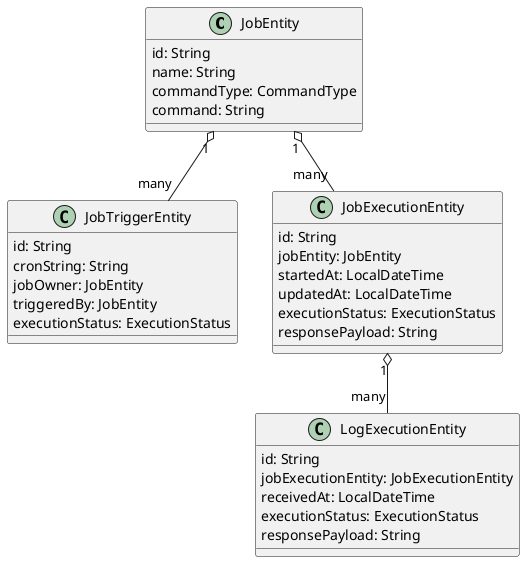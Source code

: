 @startuml
'https://plantuml.com/object-diagram

class JobEntity {
    id: String
    name: String
    commandType: CommandType
    command: String
}

class JobTriggerEntity {
    id: String
    cronString: String
    jobOwner: JobEntity
    triggeredBy: JobEntity
    executionStatus: ExecutionStatus
}

class JobExecutionEntity {
    id: String
    jobEntity: JobEntity
    startedAt: LocalDateTime
    updatedAt: LocalDateTime
    executionStatus: ExecutionStatus
    responsePayload: String
}

class LogExecutionEntity {
    id: String
    jobExecutionEntity: JobExecutionEntity
    receivedAt: LocalDateTime
    executionStatus: ExecutionStatus
    responsePayload: String
}

JobEntity "1" o-- "many" JobTriggerEntity
JobEntity "1" o-- "many" JobExecutionEntity
JobExecutionEntity "1" o-- "many" LogExecutionEntity

@enduml
